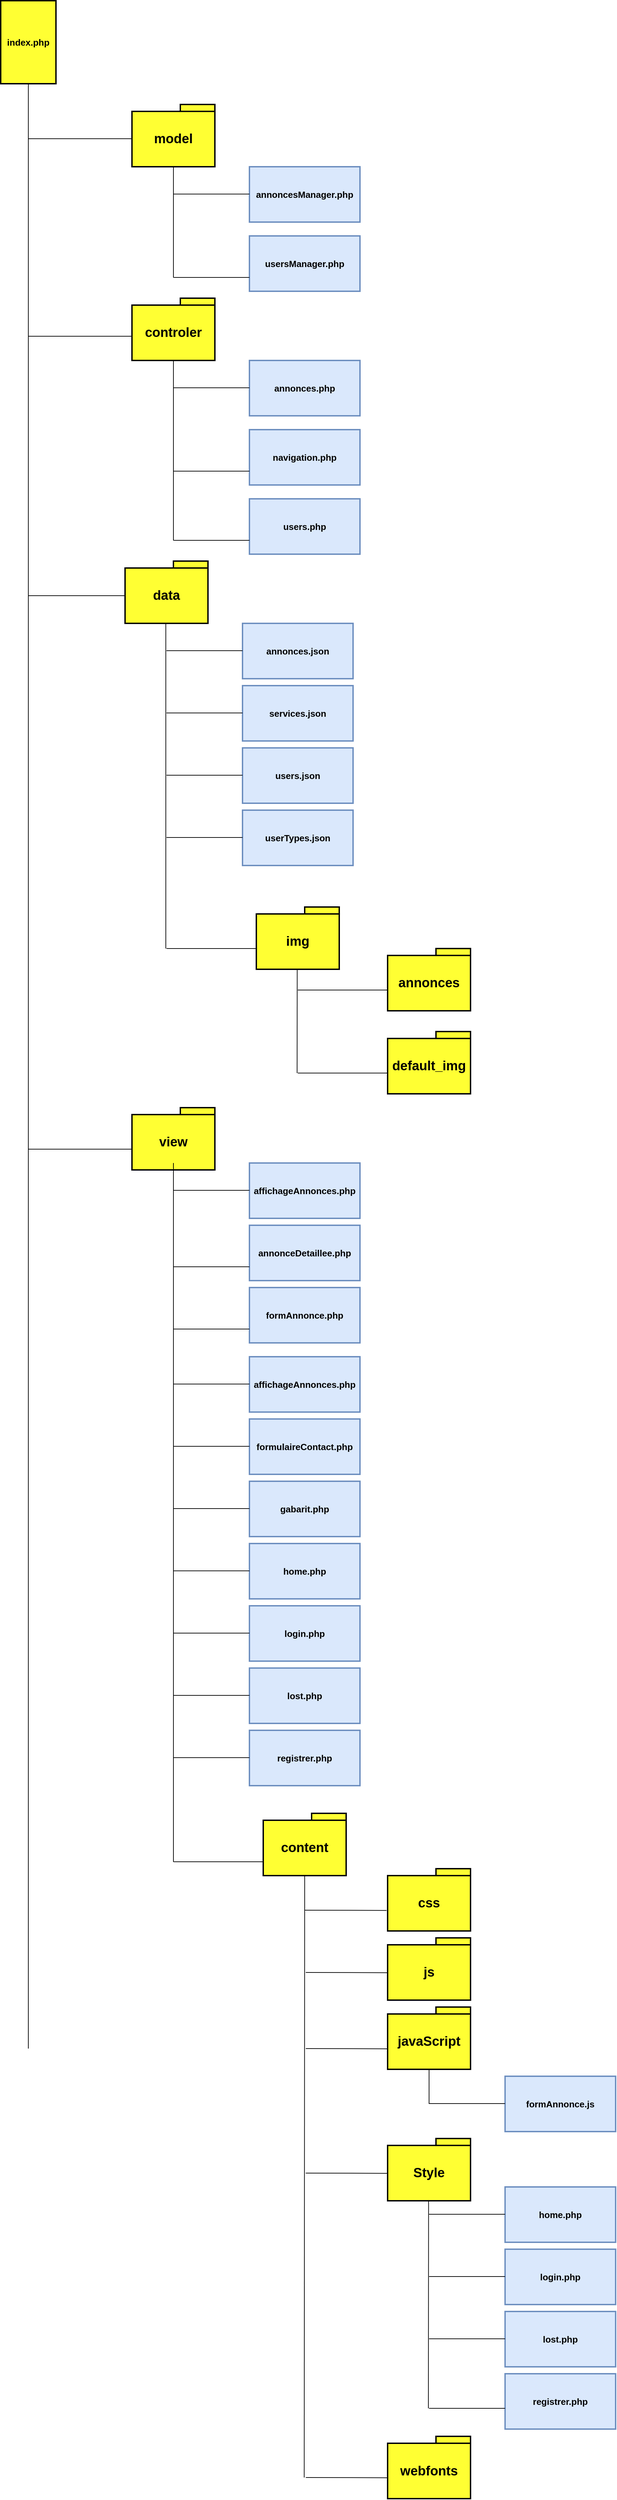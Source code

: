 <mxfile version="13.7.3" type="device"><diagram id="7AmphH4-hzprLjPGPvmJ" name="Page-1"><mxGraphModel dx="3103" dy="2303" grid="1" gridSize="10" guides="1" tooltips="1" connect="1" arrows="1" fold="1" page="1" pageScale="1" pageWidth="1654" pageHeight="1169" math="0" shadow="0"><root><mxCell id="0"/><mxCell id="1" parent="0"/><mxCell id="ZL7BtwZAgKX_HUw1K9KI-6" value="" style="group" parent="1" vertex="1" connectable="0"><mxGeometry x="230" y="190" width="120" height="90" as="geometry"/></mxCell><mxCell id="ZL7BtwZAgKX_HUw1K9KI-3" value="&lt;b&gt;&lt;font style=&quot;font-size: 19px&quot;&gt;model&lt;/font&gt;&lt;/b&gt;" style="rounded=0;whiteSpace=wrap;html=1;strokeWidth=2;fillColor=#FFFF33;" parent="ZL7BtwZAgKX_HUw1K9KI-6" vertex="1"><mxGeometry y="10" width="120" height="80" as="geometry"/></mxCell><mxCell id="ZL7BtwZAgKX_HUw1K9KI-4" value="" style="rounded=0;whiteSpace=wrap;html=1;strokeWidth=2;fillColor=#FFFF33;" parent="ZL7BtwZAgKX_HUw1K9KI-6" vertex="1"><mxGeometry x="70" width="50" height="10" as="geometry"/></mxCell><mxCell id="ZL7BtwZAgKX_HUw1K9KI-8" value="&lt;b&gt;&lt;font style=&quot;font-size: 13px&quot;&gt;index.php&lt;/font&gt;&lt;/b&gt;" style="rounded=0;whiteSpace=wrap;html=1;strokeColor=#000000;strokeWidth=2;fillColor=#FFFF33;" parent="1" vertex="1"><mxGeometry x="40" y="40" width="80" height="120" as="geometry"/></mxCell><mxCell id="ZL7BtwZAgKX_HUw1K9KI-10" value="" style="group" parent="1" vertex="1" connectable="0"><mxGeometry x="230" y="470" width="120" height="90" as="geometry"/></mxCell><mxCell id="ZL7BtwZAgKX_HUw1K9KI-11" value="&lt;b&gt;&lt;font style=&quot;font-size: 19px&quot;&gt;controler&lt;/font&gt;&lt;/b&gt;" style="rounded=0;whiteSpace=wrap;html=1;strokeWidth=2;fillColor=#FFFF33;" parent="ZL7BtwZAgKX_HUw1K9KI-10" vertex="1"><mxGeometry y="10" width="120" height="80" as="geometry"/></mxCell><mxCell id="ZL7BtwZAgKX_HUw1K9KI-12" value="" style="rounded=0;whiteSpace=wrap;html=1;strokeWidth=2;fillColor=#FFFF33;" parent="ZL7BtwZAgKX_HUw1K9KI-10" vertex="1"><mxGeometry x="70" width="50" height="10" as="geometry"/></mxCell><mxCell id="ZL7BtwZAgKX_HUw1K9KI-13" value="" style="group" parent="1" vertex="1" connectable="0"><mxGeometry x="230" y="1640" width="120" height="90" as="geometry"/></mxCell><mxCell id="ZL7BtwZAgKX_HUw1K9KI-14" value="&lt;b&gt;&lt;font style=&quot;font-size: 19px&quot;&gt;view&lt;/font&gt;&lt;/b&gt;" style="rounded=0;whiteSpace=wrap;html=1;strokeWidth=2;fillColor=#FFFF33;" parent="ZL7BtwZAgKX_HUw1K9KI-13" vertex="1"><mxGeometry y="10" width="120" height="80" as="geometry"/></mxCell><mxCell id="ZL7BtwZAgKX_HUw1K9KI-15" value="" style="rounded=0;whiteSpace=wrap;html=1;strokeWidth=2;fillColor=#FFFF33;" parent="ZL7BtwZAgKX_HUw1K9KI-13" vertex="1"><mxGeometry x="70" width="50" height="10" as="geometry"/></mxCell><mxCell id="ZL7BtwZAgKX_HUw1K9KI-16" value="&lt;b&gt;&lt;font style=&quot;font-size: 13px&quot;&gt;usersManager.php&lt;/font&gt;&lt;/b&gt;" style="rounded=0;whiteSpace=wrap;html=1;strokeWidth=2;fillColor=#dae8fc;strokeColor=#6c8ebf;" parent="1" vertex="1"><mxGeometry x="400" y="380" width="160" height="80" as="geometry"/></mxCell><mxCell id="ZL7BtwZAgKX_HUw1K9KI-17" value="&lt;b&gt;&lt;font style=&quot;font-size: 13px&quot;&gt;annoncesManager.php&lt;/font&gt;&lt;/b&gt;" style="rounded=0;whiteSpace=wrap;html=1;strokeWidth=2;fillColor=#dae8fc;strokeColor=#6c8ebf;" parent="1" vertex="1"><mxGeometry x="400" y="280" width="160" height="80" as="geometry"/></mxCell><mxCell id="ZL7BtwZAgKX_HUw1K9KI-18" value="" style="endArrow=none;html=1;entryX=0.5;entryY=1;entryDx=0;entryDy=0;" parent="1" target="ZL7BtwZAgKX_HUw1K9KI-8" edge="1"><mxGeometry width="50" height="50" relative="1" as="geometry"><mxPoint x="80" y="3000" as="sourcePoint"/><mxPoint x="90" y="300" as="targetPoint"/></mxGeometry></mxCell><mxCell id="ZL7BtwZAgKX_HUw1K9KI-19" value="" style="endArrow=none;html=1;entryX=0;entryY=0.563;entryDx=0;entryDy=0;entryPerimeter=0;" parent="1" target="ZL7BtwZAgKX_HUw1K9KI-11" edge="1"><mxGeometry width="50" height="50" relative="1" as="geometry"><mxPoint x="80" y="525" as="sourcePoint"/><mxPoint x="220" y="515" as="targetPoint"/></mxGeometry></mxCell><mxCell id="ZL7BtwZAgKX_HUw1K9KI-20" value="" style="endArrow=none;html=1;entryX=0;entryY=0.563;entryDx=0;entryDy=0;entryPerimeter=0;" parent="1" edge="1"><mxGeometry width="50" height="50" relative="1" as="geometry"><mxPoint x="80" y="239.5" as="sourcePoint"/><mxPoint x="230" y="239.54" as="targetPoint"/></mxGeometry></mxCell><mxCell id="ZL7BtwZAgKX_HUw1K9KI-21" value="" style="endArrow=none;html=1;entryX=0.5;entryY=1;entryDx=0;entryDy=0;" parent="1" target="ZL7BtwZAgKX_HUw1K9KI-3" edge="1"><mxGeometry width="50" height="50" relative="1" as="geometry"><mxPoint x="290" y="440" as="sourcePoint"/><mxPoint x="320" y="370" as="targetPoint"/></mxGeometry></mxCell><mxCell id="ZL7BtwZAgKX_HUw1K9KI-22" value="" style="endArrow=none;html=1;entryX=0;entryY=0.75;entryDx=0;entryDy=0;" parent="1" target="ZL7BtwZAgKX_HUw1K9KI-16" edge="1"><mxGeometry width="50" height="50" relative="1" as="geometry"><mxPoint x="290" y="440" as="sourcePoint"/><mxPoint x="370" y="440" as="targetPoint"/></mxGeometry></mxCell><mxCell id="ZL7BtwZAgKX_HUw1K9KI-25" value="" style="endArrow=none;html=1;entryX=0;entryY=0.75;entryDx=0;entryDy=0;" parent="1" edge="1"><mxGeometry width="50" height="50" relative="1" as="geometry"><mxPoint x="290" y="319.5" as="sourcePoint"/><mxPoint x="400" y="319.5" as="targetPoint"/></mxGeometry></mxCell><mxCell id="ZL7BtwZAgKX_HUw1K9KI-26" value="&lt;b&gt;&lt;font style=&quot;font-size: 13px&quot;&gt;navigation.php&lt;/font&gt;&lt;/b&gt;" style="rounded=0;whiteSpace=wrap;html=1;strokeWidth=2;fillColor=#dae8fc;strokeColor=#6c8ebf;" parent="1" vertex="1"><mxGeometry x="400" y="660" width="160" height="80" as="geometry"/></mxCell><mxCell id="ZL7BtwZAgKX_HUw1K9KI-27" value="&lt;b&gt;&lt;font style=&quot;font-size: 13px&quot;&gt;annonces.php&lt;/font&gt;&lt;/b&gt;" style="rounded=0;whiteSpace=wrap;html=1;strokeWidth=2;fillColor=#dae8fc;strokeColor=#6c8ebf;" parent="1" vertex="1"><mxGeometry x="400" y="560" width="160" height="80" as="geometry"/></mxCell><mxCell id="ZL7BtwZAgKX_HUw1K9KI-28" value="" style="endArrow=none;html=1;entryX=0.5;entryY=1;entryDx=0;entryDy=0;" parent="1" edge="1"><mxGeometry width="50" height="50" relative="1" as="geometry"><mxPoint x="290" y="820" as="sourcePoint"/><mxPoint x="290" y="560" as="targetPoint"/></mxGeometry></mxCell><mxCell id="ZL7BtwZAgKX_HUw1K9KI-29" value="" style="endArrow=none;html=1;entryX=0;entryY=0.75;entryDx=0;entryDy=0;" parent="1" target="ZL7BtwZAgKX_HUw1K9KI-26" edge="1"><mxGeometry width="50" height="50" relative="1" as="geometry"><mxPoint x="290" y="720" as="sourcePoint"/><mxPoint x="370" y="720" as="targetPoint"/></mxGeometry></mxCell><mxCell id="ZL7BtwZAgKX_HUw1K9KI-30" value="" style="endArrow=none;html=1;entryX=0;entryY=0.75;entryDx=0;entryDy=0;" parent="1" edge="1"><mxGeometry width="50" height="50" relative="1" as="geometry"><mxPoint x="290" y="599.5" as="sourcePoint"/><mxPoint x="400" y="599.5" as="targetPoint"/></mxGeometry></mxCell><mxCell id="ZL7BtwZAgKX_HUw1K9KI-31" value="&lt;b&gt;&lt;font style=&quot;font-size: 13px&quot;&gt;users.php&lt;/font&gt;&lt;/b&gt;" style="rounded=0;whiteSpace=wrap;html=1;strokeWidth=2;fillColor=#dae8fc;strokeColor=#6c8ebf;" parent="1" vertex="1"><mxGeometry x="400" y="760" width="160" height="80" as="geometry"/></mxCell><mxCell id="ZL7BtwZAgKX_HUw1K9KI-32" value="" style="endArrow=none;html=1;entryX=0;entryY=0.75;entryDx=0;entryDy=0;" parent="1" target="ZL7BtwZAgKX_HUw1K9KI-31" edge="1"><mxGeometry width="50" height="50" relative="1" as="geometry"><mxPoint x="290" y="820" as="sourcePoint"/><mxPoint x="370" y="820" as="targetPoint"/></mxGeometry></mxCell><mxCell id="ZL7BtwZAgKX_HUw1K9KI-33" value="&lt;b&gt;&lt;font style=&quot;font-size: 13px&quot;&gt;annonceDetaillee.php&lt;/font&gt;&lt;/b&gt;" style="rounded=0;whiteSpace=wrap;html=1;strokeWidth=2;fillColor=#dae8fc;strokeColor=#6c8ebf;" parent="1" vertex="1"><mxGeometry x="400" y="1810" width="160" height="80" as="geometry"/></mxCell><mxCell id="ZL7BtwZAgKX_HUw1K9KI-34" value="&lt;b&gt;&lt;font style=&quot;font-size: 13px&quot;&gt;affichageAnnonces.php&lt;/font&gt;&lt;/b&gt;" style="rounded=0;whiteSpace=wrap;html=1;strokeWidth=2;fillColor=#dae8fc;strokeColor=#6c8ebf;" parent="1" vertex="1"><mxGeometry x="400" y="1720" width="160" height="80" as="geometry"/></mxCell><mxCell id="ZL7BtwZAgKX_HUw1K9KI-35" value="" style="endArrow=none;html=1;entryX=0.5;entryY=1;entryDx=0;entryDy=0;" parent="1" edge="1"><mxGeometry width="50" height="50" relative="1" as="geometry"><mxPoint x="290" y="2730" as="sourcePoint"/><mxPoint x="290" y="1720" as="targetPoint"/></mxGeometry></mxCell><mxCell id="ZL7BtwZAgKX_HUw1K9KI-36" value="" style="endArrow=none;html=1;entryX=0;entryY=0.75;entryDx=0;entryDy=0;" parent="1" target="ZL7BtwZAgKX_HUw1K9KI-33" edge="1"><mxGeometry width="50" height="50" relative="1" as="geometry"><mxPoint x="290" y="1870" as="sourcePoint"/><mxPoint x="370" y="1870" as="targetPoint"/></mxGeometry></mxCell><mxCell id="ZL7BtwZAgKX_HUw1K9KI-37" value="" style="endArrow=none;html=1;entryX=0;entryY=0.75;entryDx=0;entryDy=0;" parent="1" edge="1"><mxGeometry width="50" height="50" relative="1" as="geometry"><mxPoint x="290" y="1759.5" as="sourcePoint"/><mxPoint x="400" y="1759.5" as="targetPoint"/></mxGeometry></mxCell><mxCell id="ZL7BtwZAgKX_HUw1K9KI-38" value="&lt;b&gt;&lt;font style=&quot;font-size: 13px&quot;&gt;formAnnonce.php&lt;/font&gt;&lt;/b&gt;" style="rounded=0;whiteSpace=wrap;html=1;strokeWidth=2;fillColor=#dae8fc;strokeColor=#6c8ebf;" parent="1" vertex="1"><mxGeometry x="400" y="1900" width="160" height="80" as="geometry"/></mxCell><mxCell id="ZL7BtwZAgKX_HUw1K9KI-39" value="" style="endArrow=none;html=1;entryX=0;entryY=0.75;entryDx=0;entryDy=0;" parent="1" target="ZL7BtwZAgKX_HUw1K9KI-38" edge="1"><mxGeometry width="50" height="50" relative="1" as="geometry"><mxPoint x="290" y="1960" as="sourcePoint"/><mxPoint x="370" y="1960" as="targetPoint"/></mxGeometry></mxCell><mxCell id="ZL7BtwZAgKX_HUw1K9KI-40" value="&lt;b&gt;&lt;font style=&quot;font-size: 13px&quot;&gt;affichageAnnonces.php&lt;/font&gt;&lt;/b&gt;" style="rounded=0;whiteSpace=wrap;html=1;strokeWidth=2;fillColor=#dae8fc;strokeColor=#6c8ebf;" parent="1" vertex="1"><mxGeometry x="400" y="2000" width="160" height="80" as="geometry"/></mxCell><mxCell id="ZL7BtwZAgKX_HUw1K9KI-41" value="" style="endArrow=none;html=1;entryX=0;entryY=0.75;entryDx=0;entryDy=0;" parent="1" edge="1"><mxGeometry width="50" height="50" relative="1" as="geometry"><mxPoint x="290" y="2039.5" as="sourcePoint"/><mxPoint x="400" y="2039.5" as="targetPoint"/></mxGeometry></mxCell><mxCell id="ZL7BtwZAgKX_HUw1K9KI-52" value="&lt;b&gt;&lt;font style=&quot;font-size: 13px&quot;&gt;formulaireContact.php&lt;/font&gt;&lt;/b&gt;&lt;span style=&quot;color: rgba(0 , 0 , 0 , 0) ; font-family: monospace ; font-size: 0px&quot;&gt;%3CmxGraphModel%3E%3Croot%3E%3CmxCell%20id%3D%220%22%2F%3E%3CmxCell%20id%3D%221%22%20parent%3D%220%22%2F%3E%3CmxCell%20id%3D%222%22%20value%3D%22%26lt%3Bb%26gt%3B%26lt%3Bfont%20style%3D%26quot%3Bfont-size%3A%2013px%26quot%3B%26gt%3BaffichageAnnonces.php%26lt%3B%2Ffont%26gt%3B%26lt%3B%2Fb%26gt%3B%22%20style%3D%22rounded%3D0%3BwhiteSpace%3Dwrap%3Bhtml%3D1%3BstrokeWidth%3D2%3BfillColor%3D%23dae8fc%3BstrokeColor%3D%236c8ebf%3B%22%20vertex%3D%221%22%20parent%3D%221%22%3E%3CmxGeometry%20x%3D%22400%22%20y%3D%221230%22%20width%3D%22160%22%20height%3D%2280%22%20as%3D%22geometry%22%2F%3E%3C%2FmxCell%3E%3CmxCell%20id%3D%223%22%20value%3D%22%22%20style%3D%22endArrow%3Dnone%3Bhtml%3D1%3BentryX%3D0%3BentryY%3D0.75%3BentryDx%3D0%3BentryDy%3D0%3B%22%20edge%3D%221%22%20parent%3D%221%22%3E%3CmxGeometry%20width%3D%2250%22%20height%3D%2250%22%20relative%3D%221%22%20as%3D%22geometry%22%3E%3CmxPoint%20x%3D%22290%22%20y%3D%221269.5%22%20as%3D%22sourcePoint%22%2F%3E%3CmxPoint%20x%3D%22400%22%20y%3D%221269.5%22%20as%3D%22targetPoint%22%2F%3E%3C%2FmxGeometry%3E%3C%2FmxCell%3E%3C%2Froot%3E%3C%2FmxGraphModel%3E&lt;/span&gt;" style="rounded=0;whiteSpace=wrap;html=1;strokeWidth=2;fillColor=#dae8fc;strokeColor=#6c8ebf;" parent="1" vertex="1"><mxGeometry x="400" y="2090" width="160" height="80" as="geometry"/></mxCell><mxCell id="ZL7BtwZAgKX_HUw1K9KI-53" value="" style="endArrow=none;html=1;entryX=0;entryY=0.75;entryDx=0;entryDy=0;" parent="1" edge="1"><mxGeometry width="50" height="50" relative="1" as="geometry"><mxPoint x="290" y="2129.5" as="sourcePoint"/><mxPoint x="400" y="2129.5" as="targetPoint"/></mxGeometry></mxCell><mxCell id="ZL7BtwZAgKX_HUw1K9KI-54" value="&lt;b&gt;&lt;font style=&quot;font-size: 13px&quot;&gt;gabarit.php&lt;/font&gt;&lt;/b&gt;" style="rounded=0;whiteSpace=wrap;html=1;strokeWidth=2;fillColor=#dae8fc;strokeColor=#6c8ebf;" parent="1" vertex="1"><mxGeometry x="400" y="2180" width="160" height="80" as="geometry"/></mxCell><mxCell id="ZL7BtwZAgKX_HUw1K9KI-55" value="" style="endArrow=none;html=1;entryX=0;entryY=0.75;entryDx=0;entryDy=0;" parent="1" edge="1"><mxGeometry width="50" height="50" relative="1" as="geometry"><mxPoint x="290" y="2219.5" as="sourcePoint"/><mxPoint x="400" y="2219.5" as="targetPoint"/></mxGeometry></mxCell><mxCell id="ZL7BtwZAgKX_HUw1K9KI-56" value="&lt;b&gt;&lt;font style=&quot;font-size: 13px&quot;&gt;home.php&lt;/font&gt;&lt;/b&gt;" style="rounded=0;whiteSpace=wrap;html=1;strokeWidth=2;fillColor=#dae8fc;strokeColor=#6c8ebf;" parent="1" vertex="1"><mxGeometry x="400" y="2270" width="160" height="80" as="geometry"/></mxCell><mxCell id="ZL7BtwZAgKX_HUw1K9KI-57" value="" style="endArrow=none;html=1;entryX=0;entryY=0.75;entryDx=0;entryDy=0;" parent="1" edge="1"><mxGeometry width="50" height="50" relative="1" as="geometry"><mxPoint x="290" y="2309.5" as="sourcePoint"/><mxPoint x="400" y="2309.5" as="targetPoint"/></mxGeometry></mxCell><mxCell id="ZL7BtwZAgKX_HUw1K9KI-58" value="&lt;span style=&quot;font-size: 13px&quot;&gt;&lt;b&gt;login.php&lt;/b&gt;&lt;/span&gt;" style="rounded=0;whiteSpace=wrap;html=1;strokeWidth=2;fillColor=#dae8fc;strokeColor=#6c8ebf;" parent="1" vertex="1"><mxGeometry x="400" y="2360" width="160" height="80" as="geometry"/></mxCell><mxCell id="ZL7BtwZAgKX_HUw1K9KI-59" value="" style="endArrow=none;html=1;entryX=0;entryY=0.75;entryDx=0;entryDy=0;" parent="1" edge="1"><mxGeometry width="50" height="50" relative="1" as="geometry"><mxPoint x="290" y="2399.5" as="sourcePoint"/><mxPoint x="400" y="2399.5" as="targetPoint"/></mxGeometry></mxCell><mxCell id="ZL7BtwZAgKX_HUw1K9KI-60" value="&lt;span style=&quot;font-size: 13px&quot;&gt;&lt;b&gt;lost.php&lt;/b&gt;&lt;/span&gt;" style="rounded=0;whiteSpace=wrap;html=1;strokeWidth=2;fillColor=#dae8fc;strokeColor=#6c8ebf;" parent="1" vertex="1"><mxGeometry x="400" y="2450" width="160" height="80" as="geometry"/></mxCell><mxCell id="ZL7BtwZAgKX_HUw1K9KI-61" value="" style="endArrow=none;html=1;entryX=0;entryY=0.75;entryDx=0;entryDy=0;" parent="1" edge="1"><mxGeometry width="50" height="50" relative="1" as="geometry"><mxPoint x="290" y="2489.5" as="sourcePoint"/><mxPoint x="400" y="2489.5" as="targetPoint"/></mxGeometry></mxCell><mxCell id="ZL7BtwZAgKX_HUw1K9KI-62" value="&lt;b&gt;&lt;font style=&quot;font-size: 13px&quot;&gt;registrer.php&lt;/font&gt;&lt;/b&gt;" style="rounded=0;whiteSpace=wrap;html=1;strokeWidth=2;fillColor=#dae8fc;strokeColor=#6c8ebf;" parent="1" vertex="1"><mxGeometry x="400" y="2540" width="160" height="80" as="geometry"/></mxCell><mxCell id="ZL7BtwZAgKX_HUw1K9KI-63" value="" style="endArrow=none;html=1;entryX=0;entryY=0.75;entryDx=0;entryDy=0;" parent="1" edge="1"><mxGeometry width="50" height="50" relative="1" as="geometry"><mxPoint x="290" y="2579.5" as="sourcePoint"/><mxPoint x="400" y="2579.5" as="targetPoint"/></mxGeometry></mxCell><mxCell id="ZL7BtwZAgKX_HUw1K9KI-64" value="" style="endArrow=none;html=1;entryX=0;entryY=0.563;entryDx=0;entryDy=0;entryPerimeter=0;" parent="1" edge="1"><mxGeometry width="50" height="50" relative="1" as="geometry"><mxPoint x="80.0" y="1700" as="sourcePoint"/><mxPoint x="230" y="1700.04" as="targetPoint"/></mxGeometry></mxCell><mxCell id="ZL7BtwZAgKX_HUw1K9KI-65" value="" style="group" parent="1" vertex="1" connectable="0"><mxGeometry x="220" y="850" width="120" height="90" as="geometry"/></mxCell><mxCell id="ZL7BtwZAgKX_HUw1K9KI-66" value="&lt;b&gt;&lt;font style=&quot;font-size: 19px&quot;&gt;data&lt;/font&gt;&lt;/b&gt;" style="rounded=0;whiteSpace=wrap;html=1;strokeWidth=2;fillColor=#FFFF33;" parent="ZL7BtwZAgKX_HUw1K9KI-65" vertex="1"><mxGeometry y="10" width="120" height="80" as="geometry"/></mxCell><mxCell id="ZL7BtwZAgKX_HUw1K9KI-67" value="" style="rounded=0;whiteSpace=wrap;html=1;strokeWidth=2;fillColor=#FFFF33;" parent="ZL7BtwZAgKX_HUw1K9KI-65" vertex="1"><mxGeometry x="70" width="50" height="10" as="geometry"/></mxCell><mxCell id="ZL7BtwZAgKX_HUw1K9KI-69" value="" style="group" parent="1" vertex="1" connectable="0"><mxGeometry x="410" y="1350" width="120" height="90" as="geometry"/></mxCell><mxCell id="ZL7BtwZAgKX_HUw1K9KI-70" value="&lt;b&gt;&lt;font style=&quot;font-size: 19px&quot;&gt;img&lt;/font&gt;&lt;/b&gt;" style="rounded=0;whiteSpace=wrap;html=1;strokeWidth=2;fillColor=#FFFF33;" parent="ZL7BtwZAgKX_HUw1K9KI-69" vertex="1"><mxGeometry y="10" width="120" height="80" as="geometry"/></mxCell><mxCell id="ZL7BtwZAgKX_HUw1K9KI-71" value="" style="rounded=0;whiteSpace=wrap;html=1;strokeWidth=2;fillColor=#FFFF33;" parent="ZL7BtwZAgKX_HUw1K9KI-69" vertex="1"><mxGeometry x="70" width="50" height="10" as="geometry"/></mxCell><mxCell id="ZL7BtwZAgKX_HUw1K9KI-72" value="&lt;b&gt;&lt;font style=&quot;font-size: 13px&quot;&gt;annonces.json&lt;/font&gt;&lt;/b&gt;" style="rounded=0;whiteSpace=wrap;html=1;strokeWidth=2;fillColor=#dae8fc;strokeColor=#6c8ebf;" parent="1" vertex="1"><mxGeometry x="390" y="940" width="160" height="80" as="geometry"/></mxCell><mxCell id="ZL7BtwZAgKX_HUw1K9KI-73" value="" style="endArrow=none;html=1;entryX=0;entryY=0.75;entryDx=0;entryDy=0;" parent="1" edge="1"><mxGeometry width="50" height="50" relative="1" as="geometry"><mxPoint x="280" y="979.5" as="sourcePoint"/><mxPoint x="390" y="979.5" as="targetPoint"/></mxGeometry></mxCell><mxCell id="ZL7BtwZAgKX_HUw1K9KI-74" value="&lt;span style=&quot;font-size: 13px&quot;&gt;&lt;b&gt;services.json&lt;/b&gt;&lt;/span&gt;" style="rounded=0;whiteSpace=wrap;html=1;strokeWidth=2;fillColor=#dae8fc;strokeColor=#6c8ebf;" parent="1" vertex="1"><mxGeometry x="390" y="1030" width="160" height="80" as="geometry"/></mxCell><mxCell id="ZL7BtwZAgKX_HUw1K9KI-75" value="" style="endArrow=none;html=1;entryX=0;entryY=0.75;entryDx=0;entryDy=0;" parent="1" edge="1"><mxGeometry width="50" height="50" relative="1" as="geometry"><mxPoint x="280" y="1069.5" as="sourcePoint"/><mxPoint x="390" y="1069.5" as="targetPoint"/></mxGeometry></mxCell><mxCell id="ZL7BtwZAgKX_HUw1K9KI-76" value="&lt;span style=&quot;font-size: 13px&quot;&gt;&lt;b&gt;users.json&lt;/b&gt;&lt;/span&gt;" style="rounded=0;whiteSpace=wrap;html=1;strokeWidth=2;fillColor=#dae8fc;strokeColor=#6c8ebf;" parent="1" vertex="1"><mxGeometry x="390" y="1120" width="160" height="80" as="geometry"/></mxCell><mxCell id="ZL7BtwZAgKX_HUw1K9KI-77" value="" style="endArrow=none;html=1;entryX=0;entryY=0.75;entryDx=0;entryDy=0;" parent="1" edge="1"><mxGeometry width="50" height="50" relative="1" as="geometry"><mxPoint x="280" y="1159.5" as="sourcePoint"/><mxPoint x="390" y="1159.5" as="targetPoint"/></mxGeometry></mxCell><mxCell id="ZL7BtwZAgKX_HUw1K9KI-78" value="&lt;b&gt;&lt;font style=&quot;font-size: 13px&quot;&gt;userTypes.json&lt;/font&gt;&lt;/b&gt;" style="rounded=0;whiteSpace=wrap;html=1;strokeWidth=2;fillColor=#dae8fc;strokeColor=#6c8ebf;" parent="1" vertex="1"><mxGeometry x="390" y="1210" width="160" height="80" as="geometry"/></mxCell><mxCell id="ZL7BtwZAgKX_HUw1K9KI-79" value="" style="endArrow=none;html=1;entryX=0;entryY=0.75;entryDx=0;entryDy=0;" parent="1" edge="1"><mxGeometry width="50" height="50" relative="1" as="geometry"><mxPoint x="280" y="1249.5" as="sourcePoint"/><mxPoint x="390" y="1249.5" as="targetPoint"/></mxGeometry></mxCell><mxCell id="ZL7BtwZAgKX_HUw1K9KI-80" value="" style="endArrow=none;html=1;entryX=0.5;entryY=1;entryDx=0;entryDy=0;" parent="1" edge="1"><mxGeometry width="50" height="50" relative="1" as="geometry"><mxPoint x="279" y="1410" as="sourcePoint"/><mxPoint x="279" y="940" as="targetPoint"/></mxGeometry></mxCell><mxCell id="ZL7BtwZAgKX_HUw1K9KI-81" value="" style="endArrow=none;html=1;entryX=0;entryY=0.625;entryDx=0;entryDy=0;entryPerimeter=0;" parent="1" target="ZL7BtwZAgKX_HUw1K9KI-70" edge="1"><mxGeometry width="50" height="50" relative="1" as="geometry"><mxPoint x="280" y="1410" as="sourcePoint"/><mxPoint x="390" y="1410" as="targetPoint"/></mxGeometry></mxCell><mxCell id="ZL7BtwZAgKX_HUw1K9KI-82" value="" style="group" parent="1" vertex="1" connectable="0"><mxGeometry x="600" y="1410" width="120" height="90" as="geometry"/></mxCell><mxCell id="ZL7BtwZAgKX_HUw1K9KI-83" value="&lt;b&gt;&lt;font style=&quot;font-size: 19px&quot;&gt;annonces&lt;/font&gt;&lt;/b&gt;" style="rounded=0;whiteSpace=wrap;html=1;strokeWidth=2;fillColor=#FFFF33;" parent="ZL7BtwZAgKX_HUw1K9KI-82" vertex="1"><mxGeometry y="10" width="120" height="80" as="geometry"/></mxCell><mxCell id="ZL7BtwZAgKX_HUw1K9KI-84" value="" style="rounded=0;whiteSpace=wrap;html=1;strokeWidth=2;fillColor=#FFFF33;" parent="ZL7BtwZAgKX_HUw1K9KI-82" vertex="1"><mxGeometry x="70" width="50" height="10" as="geometry"/></mxCell><mxCell id="ZL7BtwZAgKX_HUw1K9KI-85" value="" style="group" parent="1" vertex="1" connectable="0"><mxGeometry x="600" y="1530" width="120" height="90" as="geometry"/></mxCell><mxCell id="ZL7BtwZAgKX_HUw1K9KI-86" value="&lt;b&gt;&lt;font style=&quot;font-size: 19px&quot;&gt;default_img&lt;/font&gt;&lt;/b&gt;" style="rounded=0;whiteSpace=wrap;html=1;strokeWidth=2;fillColor=#FFFF33;" parent="ZL7BtwZAgKX_HUw1K9KI-85" vertex="1"><mxGeometry y="10" width="120" height="80" as="geometry"/></mxCell><mxCell id="ZL7BtwZAgKX_HUw1K9KI-87" value="" style="rounded=0;whiteSpace=wrap;html=1;strokeWidth=2;fillColor=#FFFF33;" parent="ZL7BtwZAgKX_HUw1K9KI-85" vertex="1"><mxGeometry x="70" width="50" height="10" as="geometry"/></mxCell><mxCell id="ZL7BtwZAgKX_HUw1K9KI-88" value="" style="endArrow=none;html=1;entryX=0.5;entryY=1;entryDx=0;entryDy=0;" parent="1" edge="1"><mxGeometry width="50" height="50" relative="1" as="geometry"><mxPoint x="469" y="1590" as="sourcePoint"/><mxPoint x="469.17" y="1440" as="targetPoint"/></mxGeometry></mxCell><mxCell id="ZL7BtwZAgKX_HUw1K9KI-89" value="" style="endArrow=none;html=1;" parent="1" edge="1"><mxGeometry width="50" height="50" relative="1" as="geometry"><mxPoint x="470" y="1590" as="sourcePoint"/><mxPoint x="600" y="1590" as="targetPoint"/></mxGeometry></mxCell><mxCell id="ZL7BtwZAgKX_HUw1K9KI-90" value="" style="endArrow=none;html=1;" parent="1" edge="1"><mxGeometry width="50" height="50" relative="1" as="geometry"><mxPoint x="470" y="1470" as="sourcePoint"/><mxPoint x="600" y="1470" as="targetPoint"/></mxGeometry></mxCell><mxCell id="ZL7BtwZAgKX_HUw1K9KI-91" value="" style="endArrow=none;html=1;entryX=0;entryY=0.563;entryDx=0;entryDy=0;entryPerimeter=0;" parent="1" edge="1"><mxGeometry width="50" height="50" relative="1" as="geometry"><mxPoint x="80" y="900" as="sourcePoint"/><mxPoint x="220" y="900.04" as="targetPoint"/></mxGeometry></mxCell><mxCell id="ZL7BtwZAgKX_HUw1K9KI-92" value="" style="group" parent="1" vertex="1" connectable="0"><mxGeometry x="420" y="2660" width="120" height="90" as="geometry"/></mxCell><mxCell id="ZL7BtwZAgKX_HUw1K9KI-93" value="&lt;b&gt;&lt;font style=&quot;font-size: 19px&quot;&gt;content&lt;/font&gt;&lt;/b&gt;" style="rounded=0;whiteSpace=wrap;html=1;strokeWidth=2;fillColor=#FFFF33;" parent="ZL7BtwZAgKX_HUw1K9KI-92" vertex="1"><mxGeometry y="10" width="120" height="80" as="geometry"/></mxCell><mxCell id="ZL7BtwZAgKX_HUw1K9KI-94" value="" style="rounded=0;whiteSpace=wrap;html=1;strokeWidth=2;fillColor=#FFFF33;" parent="ZL7BtwZAgKX_HUw1K9KI-92" vertex="1"><mxGeometry x="70" width="50" height="10" as="geometry"/></mxCell><mxCell id="ZL7BtwZAgKX_HUw1K9KI-98" value="" style="group" parent="1" vertex="1" connectable="0"><mxGeometry x="600" y="2740" width="120" height="90" as="geometry"/></mxCell><mxCell id="ZL7BtwZAgKX_HUw1K9KI-99" value="&lt;b&gt;&lt;font style=&quot;font-size: 19px&quot;&gt;css&lt;/font&gt;&lt;/b&gt;" style="rounded=0;whiteSpace=wrap;html=1;strokeWidth=2;fillColor=#FFFF33;" parent="ZL7BtwZAgKX_HUw1K9KI-98" vertex="1"><mxGeometry y="10" width="120" height="80" as="geometry"/></mxCell><mxCell id="ZL7BtwZAgKX_HUw1K9KI-100" value="" style="rounded=0;whiteSpace=wrap;html=1;strokeWidth=2;fillColor=#FFFF33;" parent="ZL7BtwZAgKX_HUw1K9KI-98" vertex="1"><mxGeometry x="70" width="50" height="10" as="geometry"/></mxCell><mxCell id="ZL7BtwZAgKX_HUw1K9KI-101" value="" style="group" parent="1" vertex="1" connectable="0"><mxGeometry x="600" y="2940" width="120" height="90" as="geometry"/></mxCell><mxCell id="ZL7BtwZAgKX_HUw1K9KI-102" value="&lt;b&gt;&lt;font style=&quot;font-size: 19px&quot;&gt;javaScript&lt;/font&gt;&lt;/b&gt;" style="rounded=0;whiteSpace=wrap;html=1;strokeWidth=2;fillColor=#FFFF33;" parent="ZL7BtwZAgKX_HUw1K9KI-101" vertex="1"><mxGeometry y="10" width="120" height="80" as="geometry"/></mxCell><mxCell id="ZL7BtwZAgKX_HUw1K9KI-103" value="" style="rounded=0;whiteSpace=wrap;html=1;strokeWidth=2;fillColor=#FFFF33;" parent="ZL7BtwZAgKX_HUw1K9KI-101" vertex="1"><mxGeometry x="70" width="50" height="10" as="geometry"/></mxCell><mxCell id="ZL7BtwZAgKX_HUw1K9KI-104" value="" style="group" parent="1" vertex="1" connectable="0"><mxGeometry x="600" y="2840" width="120" height="90" as="geometry"/></mxCell><mxCell id="ZL7BtwZAgKX_HUw1K9KI-105" value="&lt;b&gt;&lt;font style=&quot;font-size: 19px&quot;&gt;js&lt;/font&gt;&lt;/b&gt;" style="rounded=0;whiteSpace=wrap;html=1;strokeWidth=2;fillColor=#FFFF33;" parent="ZL7BtwZAgKX_HUw1K9KI-104" vertex="1"><mxGeometry y="10" width="120" height="80" as="geometry"/></mxCell><mxCell id="ZL7BtwZAgKX_HUw1K9KI-106" value="" style="rounded=0;whiteSpace=wrap;html=1;strokeWidth=2;fillColor=#FFFF33;" parent="ZL7BtwZAgKX_HUw1K9KI-104" vertex="1"><mxGeometry x="70" width="50" height="10" as="geometry"/></mxCell><mxCell id="ZL7BtwZAgKX_HUw1K9KI-107" value="" style="group" parent="1" vertex="1" connectable="0"><mxGeometry x="600" y="3130" width="120" height="90" as="geometry"/></mxCell><mxCell id="ZL7BtwZAgKX_HUw1K9KI-108" value="&lt;b&gt;&lt;font style=&quot;font-size: 19px&quot;&gt;Style&lt;/font&gt;&lt;/b&gt;" style="rounded=0;whiteSpace=wrap;html=1;strokeWidth=2;fillColor=#FFFF33;" parent="ZL7BtwZAgKX_HUw1K9KI-107" vertex="1"><mxGeometry y="10" width="120" height="80" as="geometry"/></mxCell><mxCell id="ZL7BtwZAgKX_HUw1K9KI-109" value="" style="rounded=0;whiteSpace=wrap;html=1;strokeWidth=2;fillColor=#FFFF33;" parent="ZL7BtwZAgKX_HUw1K9KI-107" vertex="1"><mxGeometry x="70" width="50" height="10" as="geometry"/></mxCell><mxCell id="ZL7BtwZAgKX_HUw1K9KI-110" value="" style="group" parent="1" vertex="1" connectable="0"><mxGeometry x="600" y="3560.5" width="120" height="90" as="geometry"/></mxCell><mxCell id="ZL7BtwZAgKX_HUw1K9KI-111" value="&lt;b&gt;&lt;font style=&quot;font-size: 19px&quot;&gt;webfonts&lt;/font&gt;&lt;/b&gt;" style="rounded=0;whiteSpace=wrap;html=1;strokeWidth=2;fillColor=#FFFF33;" parent="ZL7BtwZAgKX_HUw1K9KI-110" vertex="1"><mxGeometry y="10" width="120" height="80" as="geometry"/></mxCell><mxCell id="ZL7BtwZAgKX_HUw1K9KI-112" value="" style="rounded=0;whiteSpace=wrap;html=1;strokeWidth=2;fillColor=#FFFF33;" parent="ZL7BtwZAgKX_HUw1K9KI-110" vertex="1"><mxGeometry x="70" width="50" height="10" as="geometry"/></mxCell><mxCell id="ZL7BtwZAgKX_HUw1K9KI-113" value="" style="endArrow=none;html=1;entryX=0.5;entryY=1;entryDx=0;entryDy=0;" parent="1" target="ZL7BtwZAgKX_HUw1K9KI-93" edge="1"><mxGeometry width="50" height="50" relative="1" as="geometry"><mxPoint x="479.29" y="3620" as="sourcePoint"/><mxPoint x="479.29" y="2760" as="targetPoint"/></mxGeometry></mxCell><mxCell id="ZL7BtwZAgKX_HUw1K9KI-114" value="&lt;b&gt;&lt;font style=&quot;font-size: 13px&quot;&gt;formAnnonce.js&lt;/font&gt;&lt;/b&gt;" style="rounded=0;whiteSpace=wrap;html=1;strokeWidth=2;fillColor=#dae8fc;strokeColor=#6c8ebf;" parent="1" vertex="1"><mxGeometry x="770" y="3040" width="160" height="80" as="geometry"/></mxCell><mxCell id="ZL7BtwZAgKX_HUw1K9KI-115" value="" style="endArrow=none;html=1;entryX=0;entryY=0.75;entryDx=0;entryDy=0;" parent="1" edge="1"><mxGeometry width="50" height="50" relative="1" as="geometry"><mxPoint x="660" y="3079.5" as="sourcePoint"/><mxPoint x="770" y="3079.5" as="targetPoint"/></mxGeometry></mxCell><mxCell id="ZL7BtwZAgKX_HUw1K9KI-116" value="&lt;b&gt;&lt;font style=&quot;font-size: 13px&quot;&gt;home.php&lt;/font&gt;&lt;/b&gt;" style="rounded=0;whiteSpace=wrap;html=1;strokeWidth=2;fillColor=#dae8fc;strokeColor=#6c8ebf;" parent="1" vertex="1"><mxGeometry x="770" y="3200" width="160" height="80" as="geometry"/></mxCell><mxCell id="ZL7BtwZAgKX_HUw1K9KI-117" value="" style="endArrow=none;html=1;entryX=0;entryY=0.75;entryDx=0;entryDy=0;" parent="1" edge="1"><mxGeometry width="50" height="50" relative="1" as="geometry"><mxPoint x="660" y="3239.5" as="sourcePoint"/><mxPoint x="770" y="3239.5" as="targetPoint"/></mxGeometry></mxCell><mxCell id="ZL7BtwZAgKX_HUw1K9KI-118" value="&lt;span style=&quot;font-size: 13px&quot;&gt;&lt;b&gt;login.php&lt;/b&gt;&lt;/span&gt;" style="rounded=0;whiteSpace=wrap;html=1;strokeWidth=2;fillColor=#dae8fc;strokeColor=#6c8ebf;" parent="1" vertex="1"><mxGeometry x="770" y="3290" width="160" height="80" as="geometry"/></mxCell><mxCell id="ZL7BtwZAgKX_HUw1K9KI-119" value="" style="endArrow=none;html=1;entryX=0;entryY=0.75;entryDx=0;entryDy=0;" parent="1" edge="1"><mxGeometry width="50" height="50" relative="1" as="geometry"><mxPoint x="660" y="3329.5" as="sourcePoint"/><mxPoint x="770" y="3329.5" as="targetPoint"/></mxGeometry></mxCell><mxCell id="ZL7BtwZAgKX_HUw1K9KI-120" value="&lt;span style=&quot;font-size: 13px&quot;&gt;&lt;b&gt;lost.php&lt;/b&gt;&lt;/span&gt;" style="rounded=0;whiteSpace=wrap;html=1;strokeWidth=2;fillColor=#dae8fc;strokeColor=#6c8ebf;" parent="1" vertex="1"><mxGeometry x="770" y="3380" width="160" height="80" as="geometry"/></mxCell><mxCell id="ZL7BtwZAgKX_HUw1K9KI-121" value="" style="endArrow=none;html=1;entryX=0;entryY=0.75;entryDx=0;entryDy=0;" parent="1" edge="1"><mxGeometry width="50" height="50" relative="1" as="geometry"><mxPoint x="660" y="3419.5" as="sourcePoint"/><mxPoint x="770" y="3419.5" as="targetPoint"/></mxGeometry></mxCell><mxCell id="ZL7BtwZAgKX_HUw1K9KI-122" value="&lt;b&gt;&lt;font style=&quot;font-size: 13px&quot;&gt;registrer.php&lt;/font&gt;&lt;/b&gt;" style="rounded=0;whiteSpace=wrap;html=1;strokeWidth=2;fillColor=#dae8fc;strokeColor=#6c8ebf;" parent="1" vertex="1"><mxGeometry x="770" y="3470" width="160" height="80" as="geometry"/></mxCell><mxCell id="ZL7BtwZAgKX_HUw1K9KI-123" value="" style="endArrow=none;html=1;entryX=0;entryY=0.75;entryDx=0;entryDy=0;" parent="1" edge="1"><mxGeometry width="50" height="50" relative="1" as="geometry"><mxPoint x="660" y="3520" as="sourcePoint"/><mxPoint x="770" y="3520" as="targetPoint"/></mxGeometry></mxCell><mxCell id="ZL7BtwZAgKX_HUw1K9KI-124" value="" style="endArrow=none;html=1;" parent="1" edge="1"><mxGeometry width="50" height="50" relative="1" as="geometry"><mxPoint x="659" y="3520" as="sourcePoint"/><mxPoint x="659.29" y="3220" as="targetPoint"/></mxGeometry></mxCell><mxCell id="ZL7BtwZAgKX_HUw1K9KI-125" value="" style="endArrow=none;html=1;" parent="1" edge="1"><mxGeometry width="50" height="50" relative="1" as="geometry"><mxPoint x="660" y="3080" as="sourcePoint"/><mxPoint x="660" y="3030" as="targetPoint"/></mxGeometry></mxCell><mxCell id="ZL7BtwZAgKX_HUw1K9KI-126" value="" style="endArrow=none;html=1;entryX=-0.013;entryY=0.629;entryDx=0;entryDy=0;entryPerimeter=0;" parent="1" target="ZL7BtwZAgKX_HUw1K9KI-99" edge="1"><mxGeometry width="50" height="50" relative="1" as="geometry"><mxPoint x="480" y="2800" as="sourcePoint"/><mxPoint x="590" y="2800" as="targetPoint"/></mxGeometry></mxCell><mxCell id="ZL7BtwZAgKX_HUw1K9KI-127" value="" style="endArrow=none;html=1;entryX=-0.013;entryY=0.629;entryDx=0;entryDy=0;entryPerimeter=0;" parent="1" edge="1"><mxGeometry width="50" height="50" relative="1" as="geometry"><mxPoint x="481.56" y="2890" as="sourcePoint"/><mxPoint x="600.0" y="2890.32" as="targetPoint"/></mxGeometry></mxCell><mxCell id="ZL7BtwZAgKX_HUw1K9KI-128" value="" style="endArrow=none;html=1;entryX=-0.013;entryY=0.629;entryDx=0;entryDy=0;entryPerimeter=0;" parent="1" edge="1"><mxGeometry width="50" height="50" relative="1" as="geometry"><mxPoint x="481.56" y="3000" as="sourcePoint"/><mxPoint x="600.0" y="3000.32" as="targetPoint"/></mxGeometry></mxCell><mxCell id="ZL7BtwZAgKX_HUw1K9KI-129" value="" style="endArrow=none;html=1;entryX=-0.013;entryY=0.629;entryDx=0;entryDy=0;entryPerimeter=0;" parent="1" edge="1"><mxGeometry width="50" height="50" relative="1" as="geometry"><mxPoint x="481.56" y="3180" as="sourcePoint"/><mxPoint x="600.0" y="3180.32" as="targetPoint"/></mxGeometry></mxCell><mxCell id="ZL7BtwZAgKX_HUw1K9KI-130" value="" style="endArrow=none;html=1;entryX=-0.013;entryY=0.629;entryDx=0;entryDy=0;entryPerimeter=0;" parent="1" edge="1"><mxGeometry width="50" height="50" relative="1" as="geometry"><mxPoint x="481.56" y="3620" as="sourcePoint"/><mxPoint x="600.0" y="3620.32" as="targetPoint"/></mxGeometry></mxCell><mxCell id="ZL7BtwZAgKX_HUw1K9KI-131" value="" style="endArrow=none;html=1;entryX=0;entryY=0.75;entryDx=0;entryDy=0;" parent="1" target="ZL7BtwZAgKX_HUw1K9KI-93" edge="1"><mxGeometry width="50" height="50" relative="1" as="geometry"><mxPoint x="290" y="2730" as="sourcePoint"/><mxPoint x="400" y="2730" as="targetPoint"/></mxGeometry></mxCell></root></mxGraphModel></diagram></mxfile>